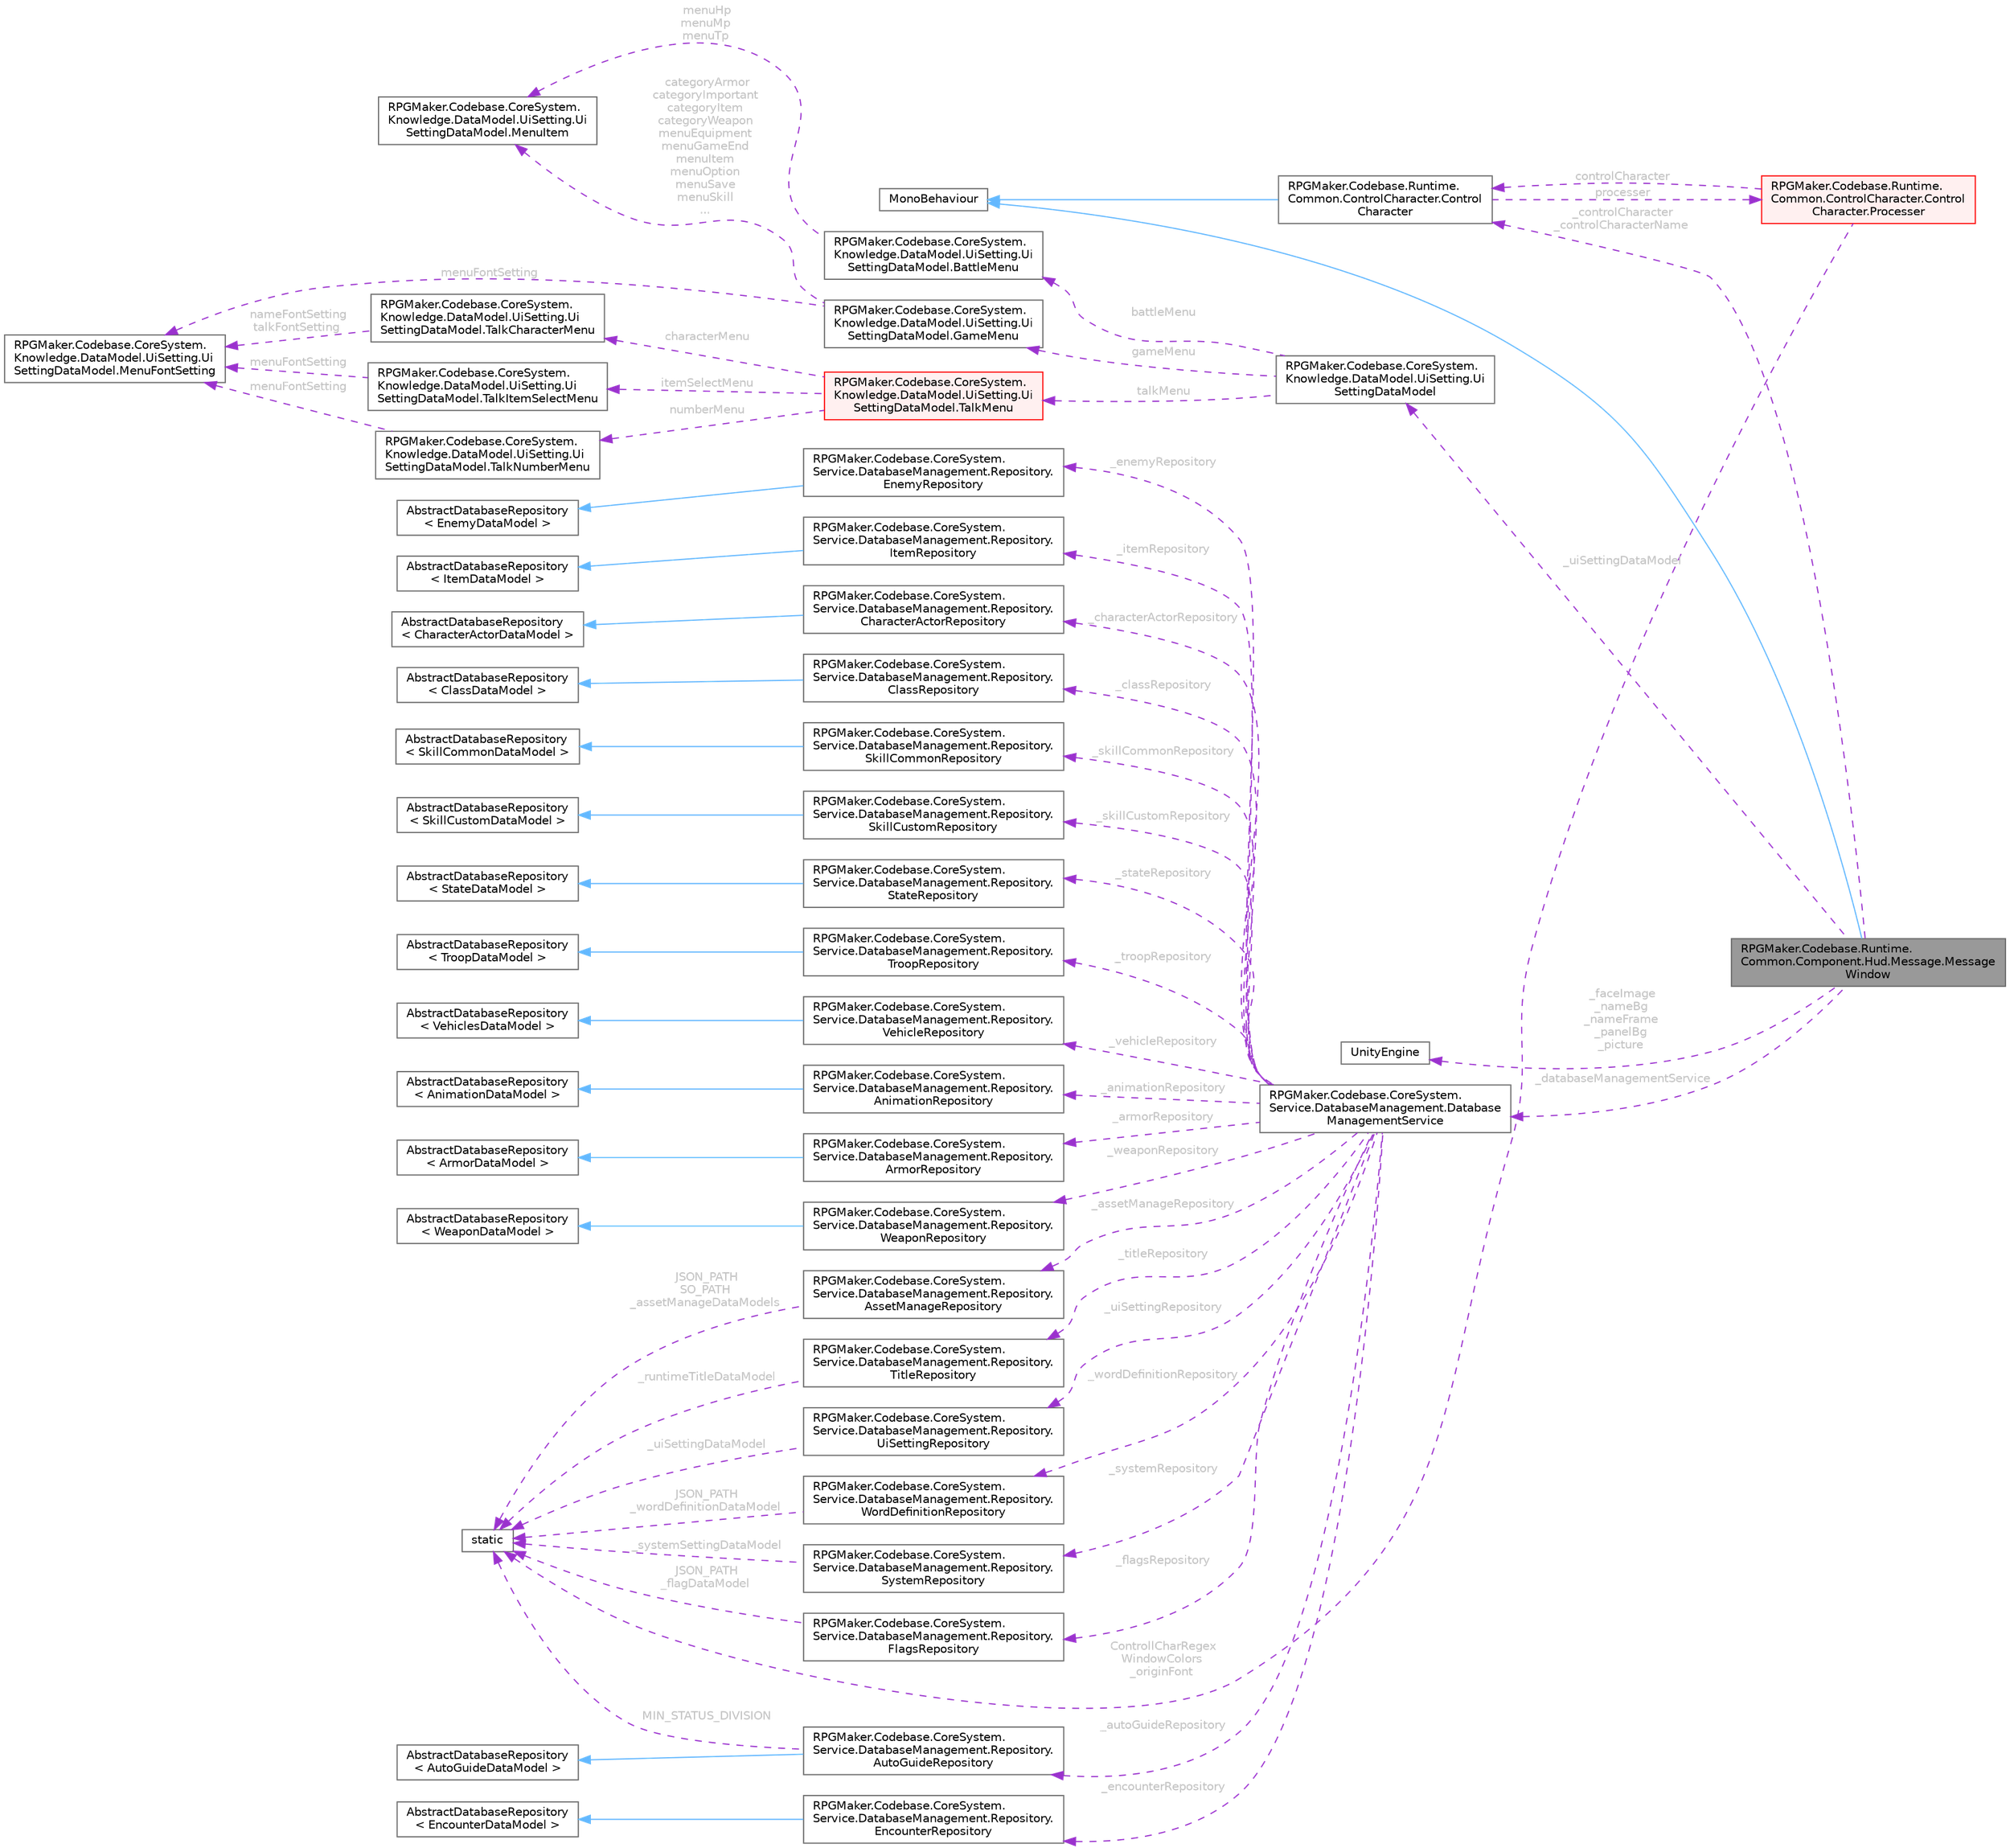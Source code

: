digraph "RPGMaker.Codebase.Runtime.Common.Component.Hud.Message.MessageWindow"
{
 // LATEX_PDF_SIZE
  bgcolor="transparent";
  edge [fontname=Helvetica,fontsize=10,labelfontname=Helvetica,labelfontsize=10];
  node [fontname=Helvetica,fontsize=10,shape=box,height=0.2,width=0.4];
  rankdir="LR";
  Node1 [id="Node000001",label="RPGMaker.Codebase.Runtime.\lCommon.Component.Hud.Message.Message\lWindow",height=0.2,width=0.4,color="gray40", fillcolor="grey60", style="filled", fontcolor="black",tooltip="メッセージ・ウィンドウ"];
  Node2 -> Node1 [id="edge1_Node000001_Node000002",dir="back",color="steelblue1",style="solid",tooltip=" "];
  Node2 [id="Node000002",label="MonoBehaviour",height=0.2,width=0.4,color="gray40", fillcolor="white", style="filled",tooltip=" "];
  Node3 -> Node1 [id="edge2_Node000001_Node000003",dir="back",color="darkorchid3",style="dashed",tooltip=" ",label=" _databaseManagementService",fontcolor="grey" ];
  Node3 [id="Node000003",label="RPGMaker.Codebase.CoreSystem.\lService.DatabaseManagement.Database\lManagementService",height=0.2,width=0.4,color="gray40", fillcolor="white", style="filled",URL="$db/db0/class_r_p_g_maker_1_1_codebase_1_1_core_system_1_1_service_1_1_database_management_1_1_database_management_service.html",tooltip=" "];
  Node4 -> Node3 [id="edge3_Node000003_Node000004",dir="back",color="darkorchid3",style="dashed",tooltip=" ",label=" _animationRepository",fontcolor="grey" ];
  Node4 [id="Node000004",label="RPGMaker.Codebase.CoreSystem.\lService.DatabaseManagement.Repository.\lAnimationRepository",height=0.2,width=0.4,color="gray40", fillcolor="white", style="filled",URL="$d5/deb/class_r_p_g_maker_1_1_codebase_1_1_core_system_1_1_service_1_1_database_management_1_1_repository_1_1_animation_repository.html",tooltip="アニメーション置き場"];
  Node5 -> Node4 [id="edge4_Node000004_Node000005",dir="back",color="steelblue1",style="solid",tooltip=" "];
  Node5 [id="Node000005",label="AbstractDatabaseRepository\l\< AnimationDataModel \>",height=0.2,width=0.4,color="gray40", fillcolor="white", style="filled",tooltip=" "];
  Node6 -> Node3 [id="edge5_Node000003_Node000006",dir="back",color="darkorchid3",style="dashed",tooltip=" ",label=" _armorRepository",fontcolor="grey" ];
  Node6 [id="Node000006",label="RPGMaker.Codebase.CoreSystem.\lService.DatabaseManagement.Repository.\lArmorRepository",height=0.2,width=0.4,color="gray40", fillcolor="white", style="filled",URL="$d5/d5e/class_r_p_g_maker_1_1_codebase_1_1_core_system_1_1_service_1_1_database_management_1_1_repository_1_1_armor_repository.html",tooltip=" "];
  Node7 -> Node6 [id="edge6_Node000006_Node000007",dir="back",color="steelblue1",style="solid",tooltip=" "];
  Node7 [id="Node000007",label="AbstractDatabaseRepository\l\< ArmorDataModel \>",height=0.2,width=0.4,color="gray40", fillcolor="white", style="filled",tooltip=" "];
  Node8 -> Node3 [id="edge7_Node000003_Node000008",dir="back",color="darkorchid3",style="dashed",tooltip=" ",label=" _assetManageRepository",fontcolor="grey" ];
  Node8 [id="Node000008",label="RPGMaker.Codebase.CoreSystem.\lService.DatabaseManagement.Repository.\lAssetManageRepository",height=0.2,width=0.4,color="gray40", fillcolor="white", style="filled",URL="$d7/db3/class_r_p_g_maker_1_1_codebase_1_1_core_system_1_1_service_1_1_database_management_1_1_repository_1_1_asset_manage_repository.html",tooltip=" "];
  Node9 -> Node8 [id="edge8_Node000008_Node000009",dir="back",color="darkorchid3",style="dashed",tooltip=" ",label=" JSON_PATH\nSO_PATH\n_assetManageDataModels",fontcolor="grey" ];
  Node9 [id="Node000009",label="static",height=0.2,width=0.4,color="gray40", fillcolor="white", style="filled",tooltip=" "];
  Node10 -> Node3 [id="edge9_Node000003_Node000010",dir="back",color="darkorchid3",style="dashed",tooltip=" ",label=" _autoGuideRepository",fontcolor="grey" ];
  Node10 [id="Node000010",label="RPGMaker.Codebase.CoreSystem.\lService.DatabaseManagement.Repository.\lAutoGuideRepository",height=0.2,width=0.4,color="gray40", fillcolor="white", style="filled",URL="$dc/d23/class_r_p_g_maker_1_1_codebase_1_1_core_system_1_1_service_1_1_database_management_1_1_repository_1_1_auto_guide_repository.html",tooltip=" "];
  Node11 -> Node10 [id="edge10_Node000010_Node000011",dir="back",color="steelblue1",style="solid",tooltip=" "];
  Node11 [id="Node000011",label="AbstractDatabaseRepository\l\< AutoGuideDataModel \>",height=0.2,width=0.4,color="gray40", fillcolor="white", style="filled",tooltip=" "];
  Node9 -> Node10 [id="edge11_Node000010_Node000009",dir="back",color="darkorchid3",style="dashed",tooltip=" ",label=" MIN_STATUS_DIVISION",fontcolor="grey" ];
  Node12 -> Node3 [id="edge12_Node000003_Node000012",dir="back",color="darkorchid3",style="dashed",tooltip=" ",label=" _characterActorRepository",fontcolor="grey" ];
  Node12 [id="Node000012",label="RPGMaker.Codebase.CoreSystem.\lService.DatabaseManagement.Repository.\lCharacterActorRepository",height=0.2,width=0.4,color="gray40", fillcolor="white", style="filled",URL="$dc/d27/class_r_p_g_maker_1_1_codebase_1_1_core_system_1_1_service_1_1_database_management_1_1_repositor67544213d6af3013901ca89c3e4d5d21.html",tooltip=" "];
  Node13 -> Node12 [id="edge13_Node000012_Node000013",dir="back",color="steelblue1",style="solid",tooltip=" "];
  Node13 [id="Node000013",label="AbstractDatabaseRepository\l\< CharacterActorDataModel \>",height=0.2,width=0.4,color="gray40", fillcolor="white", style="filled",tooltip=" "];
  Node14 -> Node3 [id="edge14_Node000003_Node000014",dir="back",color="darkorchid3",style="dashed",tooltip=" ",label=" _classRepository",fontcolor="grey" ];
  Node14 [id="Node000014",label="RPGMaker.Codebase.CoreSystem.\lService.DatabaseManagement.Repository.\lClassRepository",height=0.2,width=0.4,color="gray40", fillcolor="white", style="filled",URL="$d5/df3/class_r_p_g_maker_1_1_codebase_1_1_core_system_1_1_service_1_1_database_management_1_1_repository_1_1_class_repository.html",tooltip=" "];
  Node15 -> Node14 [id="edge15_Node000014_Node000015",dir="back",color="steelblue1",style="solid",tooltip=" "];
  Node15 [id="Node000015",label="AbstractDatabaseRepository\l\< ClassDataModel \>",height=0.2,width=0.4,color="gray40", fillcolor="white", style="filled",tooltip=" "];
  Node16 -> Node3 [id="edge16_Node000003_Node000016",dir="back",color="darkorchid3",style="dashed",tooltip=" ",label=" _encounterRepository",fontcolor="grey" ];
  Node16 [id="Node000016",label="RPGMaker.Codebase.CoreSystem.\lService.DatabaseManagement.Repository.\lEncounterRepository",height=0.2,width=0.4,color="gray40", fillcolor="white", style="filled",URL="$d3/dae/class_r_p_g_maker_1_1_codebase_1_1_core_system_1_1_service_1_1_database_management_1_1_repository_1_1_encounter_repository.html",tooltip=" "];
  Node17 -> Node16 [id="edge17_Node000016_Node000017",dir="back",color="steelblue1",style="solid",tooltip=" "];
  Node17 [id="Node000017",label="AbstractDatabaseRepository\l\< EncounterDataModel \>",height=0.2,width=0.4,color="gray40", fillcolor="white", style="filled",tooltip=" "];
  Node18 -> Node3 [id="edge18_Node000003_Node000018",dir="back",color="darkorchid3",style="dashed",tooltip=" ",label=" _enemyRepository",fontcolor="grey" ];
  Node18 [id="Node000018",label="RPGMaker.Codebase.CoreSystem.\lService.DatabaseManagement.Repository.\lEnemyRepository",height=0.2,width=0.4,color="gray40", fillcolor="white", style="filled",URL="$d4/d59/class_r_p_g_maker_1_1_codebase_1_1_core_system_1_1_service_1_1_database_management_1_1_repository_1_1_enemy_repository.html",tooltip=" "];
  Node19 -> Node18 [id="edge19_Node000018_Node000019",dir="back",color="steelblue1",style="solid",tooltip=" "];
  Node19 [id="Node000019",label="AbstractDatabaseRepository\l\< EnemyDataModel \>",height=0.2,width=0.4,color="gray40", fillcolor="white", style="filled",tooltip=" "];
  Node20 -> Node3 [id="edge20_Node000003_Node000020",dir="back",color="darkorchid3",style="dashed",tooltip=" ",label=" _flagsRepository",fontcolor="grey" ];
  Node20 [id="Node000020",label="RPGMaker.Codebase.CoreSystem.\lService.DatabaseManagement.Repository.\lFlagsRepository",height=0.2,width=0.4,color="gray40", fillcolor="white", style="filled",URL="$dd/db4/class_r_p_g_maker_1_1_codebase_1_1_core_system_1_1_service_1_1_database_management_1_1_repository_1_1_flags_repository.html",tooltip=" "];
  Node9 -> Node20 [id="edge21_Node000020_Node000009",dir="back",color="darkorchid3",style="dashed",tooltip=" ",label=" JSON_PATH\n_flagDataModel",fontcolor="grey" ];
  Node21 -> Node3 [id="edge22_Node000003_Node000021",dir="back",color="darkorchid3",style="dashed",tooltip=" ",label=" _itemRepository",fontcolor="grey" ];
  Node21 [id="Node000021",label="RPGMaker.Codebase.CoreSystem.\lService.DatabaseManagement.Repository.\lItemRepository",height=0.2,width=0.4,color="gray40", fillcolor="white", style="filled",URL="$dd/d1d/class_r_p_g_maker_1_1_codebase_1_1_core_system_1_1_service_1_1_database_management_1_1_repository_1_1_item_repository.html",tooltip=" "];
  Node22 -> Node21 [id="edge23_Node000021_Node000022",dir="back",color="steelblue1",style="solid",tooltip=" "];
  Node22 [id="Node000022",label="AbstractDatabaseRepository\l\< ItemDataModel \>",height=0.2,width=0.4,color="gray40", fillcolor="white", style="filled",tooltip=" "];
  Node23 -> Node3 [id="edge24_Node000003_Node000023",dir="back",color="darkorchid3",style="dashed",tooltip=" ",label=" _skillCommonRepository",fontcolor="grey" ];
  Node23 [id="Node000023",label="RPGMaker.Codebase.CoreSystem.\lService.DatabaseManagement.Repository.\lSkillCommonRepository",height=0.2,width=0.4,color="gray40", fillcolor="white", style="filled",URL="$da/d52/class_r_p_g_maker_1_1_codebase_1_1_core_system_1_1_service_1_1_database_management_1_1_repository_1_1_skill_common_repository.html",tooltip=" "];
  Node24 -> Node23 [id="edge25_Node000023_Node000024",dir="back",color="steelblue1",style="solid",tooltip=" "];
  Node24 [id="Node000024",label="AbstractDatabaseRepository\l\< SkillCommonDataModel \>",height=0.2,width=0.4,color="gray40", fillcolor="white", style="filled",tooltip=" "];
  Node25 -> Node3 [id="edge26_Node000003_Node000025",dir="back",color="darkorchid3",style="dashed",tooltip=" ",label=" _skillCustomRepository",fontcolor="grey" ];
  Node25 [id="Node000025",label="RPGMaker.Codebase.CoreSystem.\lService.DatabaseManagement.Repository.\lSkillCustomRepository",height=0.2,width=0.4,color="gray40", fillcolor="white", style="filled",URL="$df/d9d/class_r_p_g_maker_1_1_codebase_1_1_core_system_1_1_service_1_1_database_management_1_1_repository_1_1_skill_custom_repository.html",tooltip=" "];
  Node26 -> Node25 [id="edge27_Node000025_Node000026",dir="back",color="steelblue1",style="solid",tooltip=" "];
  Node26 [id="Node000026",label="AbstractDatabaseRepository\l\< SkillCustomDataModel \>",height=0.2,width=0.4,color="gray40", fillcolor="white", style="filled",tooltip=" "];
  Node27 -> Node3 [id="edge28_Node000003_Node000027",dir="back",color="darkorchid3",style="dashed",tooltip=" ",label=" _stateRepository",fontcolor="grey" ];
  Node27 [id="Node000027",label="RPGMaker.Codebase.CoreSystem.\lService.DatabaseManagement.Repository.\lStateRepository",height=0.2,width=0.4,color="gray40", fillcolor="white", style="filled",URL="$d0/d34/class_r_p_g_maker_1_1_codebase_1_1_core_system_1_1_service_1_1_database_management_1_1_repository_1_1_state_repository.html",tooltip=" "];
  Node28 -> Node27 [id="edge29_Node000027_Node000028",dir="back",color="steelblue1",style="solid",tooltip=" "];
  Node28 [id="Node000028",label="AbstractDatabaseRepository\l\< StateDataModel \>",height=0.2,width=0.4,color="gray40", fillcolor="white", style="filled",tooltip=" "];
  Node29 -> Node3 [id="edge30_Node000003_Node000029",dir="back",color="darkorchid3",style="dashed",tooltip=" ",label=" _systemRepository",fontcolor="grey" ];
  Node29 [id="Node000029",label="RPGMaker.Codebase.CoreSystem.\lService.DatabaseManagement.Repository.\lSystemRepository",height=0.2,width=0.4,color="gray40", fillcolor="white", style="filled",URL="$d6/d55/class_r_p_g_maker_1_1_codebase_1_1_core_system_1_1_service_1_1_database_management_1_1_repository_1_1_system_repository.html",tooltip=" "];
  Node9 -> Node29 [id="edge31_Node000029_Node000009",dir="back",color="darkorchid3",style="dashed",tooltip=" ",label=" _systemSettingDataModel",fontcolor="grey" ];
  Node30 -> Node3 [id="edge32_Node000003_Node000030",dir="back",color="darkorchid3",style="dashed",tooltip=" ",label=" _titleRepository",fontcolor="grey" ];
  Node30 [id="Node000030",label="RPGMaker.Codebase.CoreSystem.\lService.DatabaseManagement.Repository.\lTitleRepository",height=0.2,width=0.4,color="gray40", fillcolor="white", style="filled",URL="$d6/d61/class_r_p_g_maker_1_1_codebase_1_1_core_system_1_1_service_1_1_database_management_1_1_repository_1_1_title_repository.html",tooltip=" "];
  Node9 -> Node30 [id="edge33_Node000030_Node000009",dir="back",color="darkorchid3",style="dashed",tooltip=" ",label=" _runtimeTitleDataModel",fontcolor="grey" ];
  Node31 -> Node3 [id="edge34_Node000003_Node000031",dir="back",color="darkorchid3",style="dashed",tooltip=" ",label=" _troopRepository",fontcolor="grey" ];
  Node31 [id="Node000031",label="RPGMaker.Codebase.CoreSystem.\lService.DatabaseManagement.Repository.\lTroopRepository",height=0.2,width=0.4,color="gray40", fillcolor="white", style="filled",URL="$d6/d3e/class_r_p_g_maker_1_1_codebase_1_1_core_system_1_1_service_1_1_database_management_1_1_repository_1_1_troop_repository.html",tooltip=" "];
  Node32 -> Node31 [id="edge35_Node000031_Node000032",dir="back",color="steelblue1",style="solid",tooltip=" "];
  Node32 [id="Node000032",label="AbstractDatabaseRepository\l\< TroopDataModel \>",height=0.2,width=0.4,color="gray40", fillcolor="white", style="filled",tooltip=" "];
  Node33 -> Node3 [id="edge36_Node000003_Node000033",dir="back",color="darkorchid3",style="dashed",tooltip=" ",label=" _uiSettingRepository",fontcolor="grey" ];
  Node33 [id="Node000033",label="RPGMaker.Codebase.CoreSystem.\lService.DatabaseManagement.Repository.\lUiSettingRepository",height=0.2,width=0.4,color="gray40", fillcolor="white", style="filled",URL="$de/d41/class_r_p_g_maker_1_1_codebase_1_1_core_system_1_1_service_1_1_database_management_1_1_repository_1_1_ui_setting_repository.html",tooltip=" "];
  Node9 -> Node33 [id="edge37_Node000033_Node000009",dir="back",color="darkorchid3",style="dashed",tooltip=" ",label=" _uiSettingDataModel",fontcolor="grey" ];
  Node34 -> Node3 [id="edge38_Node000003_Node000034",dir="back",color="darkorchid3",style="dashed",tooltip=" ",label=" _vehicleRepository",fontcolor="grey" ];
  Node34 [id="Node000034",label="RPGMaker.Codebase.CoreSystem.\lService.DatabaseManagement.Repository.\lVehicleRepository",height=0.2,width=0.4,color="gray40", fillcolor="white", style="filled",URL="$dc/dcd/class_r_p_g_maker_1_1_codebase_1_1_core_system_1_1_service_1_1_database_management_1_1_repository_1_1_vehicle_repository.html",tooltip=" "];
  Node35 -> Node34 [id="edge39_Node000034_Node000035",dir="back",color="steelblue1",style="solid",tooltip=" "];
  Node35 [id="Node000035",label="AbstractDatabaseRepository\l\< VehiclesDataModel \>",height=0.2,width=0.4,color="gray40", fillcolor="white", style="filled",tooltip=" "];
  Node36 -> Node3 [id="edge40_Node000003_Node000036",dir="back",color="darkorchid3",style="dashed",tooltip=" ",label=" _weaponRepository",fontcolor="grey" ];
  Node36 [id="Node000036",label="RPGMaker.Codebase.CoreSystem.\lService.DatabaseManagement.Repository.\lWeaponRepository",height=0.2,width=0.4,color="gray40", fillcolor="white", style="filled",URL="$de/d23/class_r_p_g_maker_1_1_codebase_1_1_core_system_1_1_service_1_1_database_management_1_1_repository_1_1_weapon_repository.html",tooltip=" "];
  Node37 -> Node36 [id="edge41_Node000036_Node000037",dir="back",color="steelblue1",style="solid",tooltip=" "];
  Node37 [id="Node000037",label="AbstractDatabaseRepository\l\< WeaponDataModel \>",height=0.2,width=0.4,color="gray40", fillcolor="white", style="filled",tooltip=" "];
  Node38 -> Node3 [id="edge42_Node000003_Node000038",dir="back",color="darkorchid3",style="dashed",tooltip=" ",label=" _wordDefinitionRepository",fontcolor="grey" ];
  Node38 [id="Node000038",label="RPGMaker.Codebase.CoreSystem.\lService.DatabaseManagement.Repository.\lWordDefinitionRepository",height=0.2,width=0.4,color="gray40", fillcolor="white", style="filled",URL="$d0/d25/class_r_p_g_maker_1_1_codebase_1_1_core_system_1_1_service_1_1_database_management_1_1_repositor810f9e3871d1afeaa788d9c5df5cdd13.html",tooltip=" "];
  Node9 -> Node38 [id="edge43_Node000038_Node000009",dir="back",color="darkorchid3",style="dashed",tooltip=" ",label=" JSON_PATH\n_wordDefinitionDataModel",fontcolor="grey" ];
  Node39 -> Node1 [id="edge44_Node000001_Node000039",dir="back",color="darkorchid3",style="dashed",tooltip=" ",label=" _faceImage\n_nameBg\n_nameFrame\n_panelBg\n_picture",fontcolor="grey" ];
  Node39 [id="Node000039",label="UnityEngine",height=0.2,width=0.4,color="gray40", fillcolor="white", style="filled",tooltip=" "];
  Node40 -> Node1 [id="edge45_Node000001_Node000040",dir="back",color="darkorchid3",style="dashed",tooltip=" ",label=" _uiSettingDataModel",fontcolor="grey" ];
  Node40 [id="Node000040",label="RPGMaker.Codebase.CoreSystem.\lKnowledge.DataModel.UiSetting.Ui\lSettingDataModel",height=0.2,width=0.4,color="gray40", fillcolor="white", style="filled",URL="$db/dd5/class_r_p_g_maker_1_1_codebase_1_1_core_system_1_1_knowledge_1_1_data_model_1_1_ui_setting_1_1_ui_setting_data_model.html",tooltip="😁 ユーザー・インターフェース・設定データ・モデル"];
  Node41 -> Node40 [id="edge46_Node000040_Node000041",dir="back",color="darkorchid3",style="dashed",tooltip=" ",label=" battleMenu",fontcolor="grey" ];
  Node41 [id="Node000041",label="RPGMaker.Codebase.CoreSystem.\lKnowledge.DataModel.UiSetting.Ui\lSettingDataModel.BattleMenu",height=0.2,width=0.4,color="gray40", fillcolor="white", style="filled",URL="$d2/d64/class_r_p_g_maker_1_1_codebase_1_1_core_system_1_1_knowledge_1_1_data_model_1_1_ui_setting_1_1_ua5758794c57ce46a9997eb919c130020.html",tooltip="😁 戦闘メニュー"];
  Node42 -> Node41 [id="edge47_Node000041_Node000042",dir="back",color="darkorchid3",style="dashed",tooltip=" ",label=" menuHp\nmenuMp\nmenuTp",fontcolor="grey" ];
  Node42 [id="Node000042",label="RPGMaker.Codebase.CoreSystem.\lKnowledge.DataModel.UiSetting.Ui\lSettingDataModel.MenuItem",height=0.2,width=0.4,color="gray40", fillcolor="white", style="filled",URL="$dd/db5/class_r_p_g_maker_1_1_codebase_1_1_core_system_1_1_knowledge_1_1_data_model_1_1_ui_setting_1_1_ue7806149b173e0d3a70a6436d4492957.html",tooltip="😁 メニュー・アイテム"];
  Node43 -> Node40 [id="edge48_Node000040_Node000043",dir="back",color="darkorchid3",style="dashed",tooltip=" ",label=" gameMenu",fontcolor="grey" ];
  Node43 [id="Node000043",label="RPGMaker.Codebase.CoreSystem.\lKnowledge.DataModel.UiSetting.Ui\lSettingDataModel.GameMenu",height=0.2,width=0.4,color="gray40", fillcolor="white", style="filled",URL="$d2/d84/class_r_p_g_maker_1_1_codebase_1_1_core_system_1_1_knowledge_1_1_data_model_1_1_ui_setting_1_1_u267a8b64efd0bd5172761b539e76af94.html",tooltip="😁 ゲーム・メニュー"];
  Node42 -> Node43 [id="edge49_Node000043_Node000042",dir="back",color="darkorchid3",style="dashed",tooltip=" ",label=" categoryArmor\ncategoryImportant\ncategoryItem\ncategoryWeapon\nmenuEquipment\nmenuGameEnd\nmenuItem\nmenuOption\nmenuSave\nmenuSkill\n...",fontcolor="grey" ];
  Node44 -> Node43 [id="edge50_Node000043_Node000044",dir="back",color="darkorchid3",style="dashed",tooltip=" ",label=" menuFontSetting",fontcolor="grey" ];
  Node44 [id="Node000044",label="RPGMaker.Codebase.CoreSystem.\lKnowledge.DataModel.UiSetting.Ui\lSettingDataModel.MenuFontSetting",height=0.2,width=0.4,color="gray40", fillcolor="white", style="filled",URL="$dc/db4/class_r_p_g_maker_1_1_codebase_1_1_core_system_1_1_knowledge_1_1_data_model_1_1_ui_setting_1_1_u436d8d2cff0ba8a4d8897023ec2eb49b.html",tooltip="😁 メニュー・フォント設定"];
  Node45 -> Node40 [id="edge51_Node000040_Node000045",dir="back",color="darkorchid3",style="dashed",tooltip=" ",label=" talkMenu",fontcolor="grey" ];
  Node45 [id="Node000045",label="RPGMaker.Codebase.CoreSystem.\lKnowledge.DataModel.UiSetting.Ui\lSettingDataModel.TalkMenu",height=0.2,width=0.4,color="red", fillcolor="#FFF0F0", style="filled",URL="$df/d53/class_r_p_g_maker_1_1_codebase_1_1_core_system_1_1_knowledge_1_1_data_model_1_1_ui_setting_1_1_u101fde1dac9601a43e9a5bb3915ad45c.html",tooltip="😁 会話メニュー"];
  Node46 -> Node45 [id="edge52_Node000045_Node000046",dir="back",color="darkorchid3",style="dashed",tooltip=" ",label=" characterMenu",fontcolor="grey" ];
  Node46 [id="Node000046",label="RPGMaker.Codebase.CoreSystem.\lKnowledge.DataModel.UiSetting.Ui\lSettingDataModel.TalkCharacterMenu",height=0.2,width=0.4,color="gray40", fillcolor="white", style="filled",URL="$d0/def/class_r_p_g_maker_1_1_codebase_1_1_core_system_1_1_knowledge_1_1_data_model_1_1_ui_setting_1_1_uf7f4e014fb7cbd65a0bce84b576a9868.html",tooltip="😁 会話キャラクター・メニュー"];
  Node44 -> Node46 [id="edge53_Node000046_Node000044",dir="back",color="darkorchid3",style="dashed",tooltip=" ",label=" nameFontSetting\ntalkFontSetting",fontcolor="grey" ];
  Node47 -> Node45 [id="edge54_Node000045_Node000047",dir="back",color="darkorchid3",style="dashed",tooltip=" ",label=" itemSelectMenu",fontcolor="grey" ];
  Node47 [id="Node000047",label="RPGMaker.Codebase.CoreSystem.\lKnowledge.DataModel.UiSetting.Ui\lSettingDataModel.TalkItemSelectMenu",height=0.2,width=0.4,color="gray40", fillcolor="white", style="filled",URL="$db/d54/class_r_p_g_maker_1_1_codebase_1_1_core_system_1_1_knowledge_1_1_data_model_1_1_ui_setting_1_1_ub3cc00d857c9f1331a934c881252a084.html",tooltip="😁 会話アイテム選択メニュー"];
  Node44 -> Node47 [id="edge55_Node000047_Node000044",dir="back",color="darkorchid3",style="dashed",tooltip=" ",label=" menuFontSetting",fontcolor="grey" ];
  Node48 -> Node45 [id="edge56_Node000045_Node000048",dir="back",color="darkorchid3",style="dashed",tooltip=" ",label=" numberMenu",fontcolor="grey" ];
  Node48 [id="Node000048",label="RPGMaker.Codebase.CoreSystem.\lKnowledge.DataModel.UiSetting.Ui\lSettingDataModel.TalkNumberMenu",height=0.2,width=0.4,color="gray40", fillcolor="white", style="filled",URL="$dd/d37/class_r_p_g_maker_1_1_codebase_1_1_core_system_1_1_knowledge_1_1_data_model_1_1_ui_setting_1_1_ucb6fcb8620c5a40aeddf333f20baa924.html",tooltip="😁 会話数メニュー"];
  Node44 -> Node48 [id="edge57_Node000048_Node000044",dir="back",color="darkorchid3",style="dashed",tooltip=" ",label=" menuFontSetting",fontcolor="grey" ];
  Node50 -> Node1 [id="edge58_Node000001_Node000050",dir="back",color="darkorchid3",style="dashed",tooltip=" ",label=" _controlCharacter\n_controlCharacterName",fontcolor="grey" ];
  Node50 [id="Node000050",label="RPGMaker.Codebase.Runtime.\lCommon.ControlCharacter.Control\lCharacter",height=0.2,width=0.4,color="gray40", fillcolor="white", style="filled",URL="$d2/dcb/class_r_p_g_maker_1_1_codebase_1_1_runtime_1_1_common_1_1_control_character_1_1_control_character.html",tooltip="制御キャラクター"];
  Node2 -> Node50 [id="edge59_Node000050_Node000002",dir="back",color="steelblue1",style="solid",tooltip=" "];
  Node51 -> Node50 [id="edge60_Node000050_Node000051",dir="back",color="darkorchid3",style="dashed",tooltip=" ",label=" processer",fontcolor="grey" ];
  Node51 [id="Node000051",label="RPGMaker.Codebase.Runtime.\lCommon.ControlCharacter.Control\lCharacter.Processer",height=0.2,width=0.4,color="red", fillcolor="#FFF0F0", style="filled",URL="$d7/d0c/class_r_p_g_maker_1_1_codebase_1_1_runtime_1_1_common_1_1_control_character_1_1_control_character_1_1_processer.html",tooltip=" "];
  Node9 -> Node51 [id="edge61_Node000051_Node000009",dir="back",color="darkorchid3",style="dashed",tooltip=" ",label=" ControllCharRegex\nWindowColors\n_originFont",fontcolor="grey" ];
  Node50 -> Node51 [id="edge62_Node000051_Node000050",dir="back",color="darkorchid3",style="dashed",tooltip=" ",label=" controlCharacter",fontcolor="grey" ];
}
